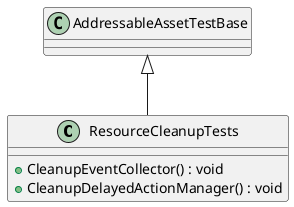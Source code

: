 @startuml
class ResourceCleanupTests {
    + CleanupEventCollector() : void
    + CleanupDelayedActionManager() : void
}
AddressableAssetTestBase <|-- ResourceCleanupTests
@enduml
